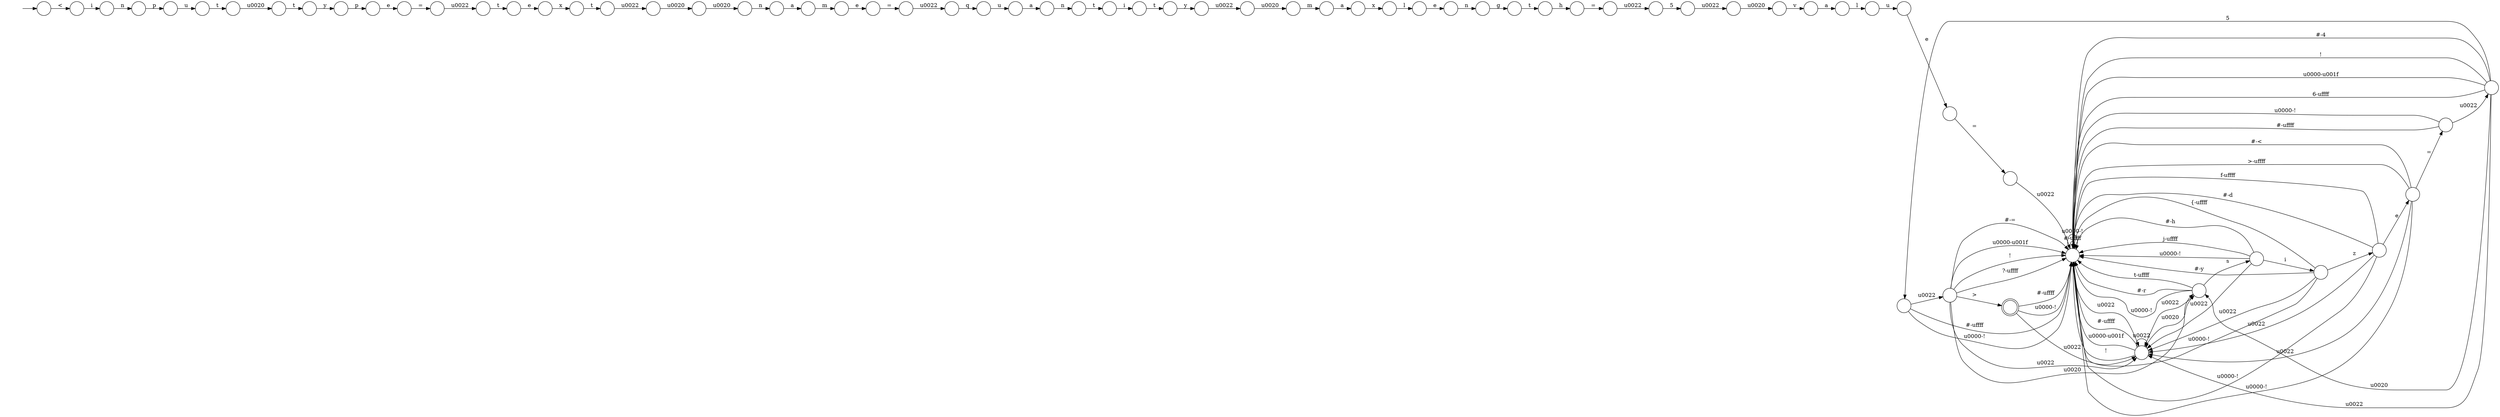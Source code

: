 digraph Automaton {
  rankdir = LR;
  0 [shape=circle,label=""];
  0 -> 10 [label="\u0022"]
  0 -> 13 [label="#-\uffff"]
  0 -> 13 [label="\u0000-!"]
  1 [shape=circle,label=""];
  1 -> 44 [label="\u0020"]
  2 [shape=circle,label=""];
  2 -> 43 [label="i"]
  3 [shape=circle,label=""];
  3 -> 25 [label="n"]
  4 [shape=circle,label=""];
  4 -> 41 [label="="]
  5 [shape=circle,label=""];
  5 -> 66 [label="a"]
  6 [shape=circle,label=""];
  6 -> 12 [label="e"]
  7 [shape=circle,label=""];
  7 -> 8 [label="u"]
  8 [shape=circle,label=""];
  8 -> 4 [label="e"]
  9 [shape=circle,label=""];
  9 -> 23 [label="g"]
  10 [shape=circle,label=""];
  10 -> 24 [label="\u0022"]
  10 -> 13 [label="#-="]
  10 -> 59 [label=">"]
  10 -> 13 [label="\u0000-\u001f"]
  10 -> 37 [label="\u0020"]
  10 -> 13 [label="!"]
  10 -> 13 [label="?-\uffff"]
  11 [shape=circle,label=""];
  11 -> 31 [label="\u0022"]
  12 [shape=circle,label=""];
  12 -> 32 [label="x"]
  13 [shape=circle,label=""];
  13 -> 24 [label="\u0022"]
  13 -> 13 [label="#-\uffff"]
  13 -> 13 [label="\u0000-!"]
  14 [shape=circle,label=""];
  14 -> 35 [label="5"]
  15 [shape=circle,label=""];
  15 -> 34 [label="q"]
  16 [shape=circle,label=""];
  16 -> 18 [label="a"]
  17 [shape=circle,label=""];
  17 -> 40 [label="="]
  18 [shape=circle,label=""];
  18 -> 64 [label="x"]
  19 [shape=circle,label=""];
  19 -> 24 [label="\u0022"]
  19 -> 13 [label="\u0000-\u001f"]
  19 -> 37 [label="\u0020"]
  19 -> 0 [label="5"]
  19 -> 13 [label="6-\uffff"]
  19 -> 13 [label="#-4"]
  19 -> 13 [label="!"]
  20 [shape=circle,label=""];
  20 -> 28 [label="\u0020"]
  21 [shape=circle,label=""];
  21 -> 60 [label="y"]
  22 [shape=circle,label=""];
  22 -> 42 [label="e"]
  23 [shape=circle,label=""];
  23 -> 52 [label="t"]
  24 [shape=circle,label=""];
  24 -> 24 [label="\u0022"]
  24 -> 13 [label="#-\uffff"]
  24 -> 13 [label="\u0000-\u001f"]
  24 -> 37 [label="\u0020"]
  24 -> 13 [label="!"]
  25 [shape=circle,label=""];
  25 -> 2 [label="t"]
  26 [shape=circle,label=""];
  26 -> 68 [label="="]
  27 [shape=circle,label=""];
  27 -> 24 [label="\u0022"]
  27 -> 49 [label="e"]
  27 -> 13 [label="\u0000-!"]
  27 -> 13 [label="f-\uffff"]
  27 -> 13 [label="#-d"]
  28 [shape=circle,label=""];
  28 -> 5 [label="n"]
  29 [shape=circle,label=""];
  29 -> 24 [label="\u0022"]
  29 -> 13 [label="\u0000-!"]
  29 -> 50 [label="i"]
  29 -> 13 [label="#-h"]
  29 -> 13 [label="j-\uffff"]
  30 [shape=circle,label=""];
  30 -> 17 [label="e"]
  31 [shape=circle,label=""];
  31 -> 20 [label="\u0020"]
  32 [shape=circle,label=""];
  32 -> 11 [label="t"]
  33 [shape=circle,label=""];
  33 -> 6 [label="t"]
  34 [shape=circle,label=""];
  34 -> 67 [label="u"]
  35 [shape=circle,label=""];
  35 -> 1 [label="\u0022"]
  36 [shape=circle,label=""];
  36 -> 57 [label="="]
  37 [shape=circle,label=""];
  37 -> 24 [label="\u0022"]
  37 -> 13 [label="\u0000-!"]
  37 -> 13 [label="#-r"]
  37 -> 29 [label="s"]
  37 -> 13 [label="t-\uffff"]
  38 [shape=circle,label=""];
  38 -> 46 [label="p"]
  39 [shape=circle,label=""];
  39 -> 51 [label="t"]
  40 [shape=circle,label=""];
  40 -> 15 [label="\u0022"]
  41 [shape=circle,label=""];
  41 -> 13 [label="\u0022"]
  42 [shape=circle,label=""];
  42 -> 9 [label="n"]
  43 [shape=circle,label=""];
  43 -> 21 [label="t"]
  44 [shape=circle,label=""];
  44 -> 56 [label="v"]
  45 [shape=circle,label=""];
  initial [shape=plaintext,label=""];
  initial -> 45
  45 -> 62 [label="<"]
  46 [shape=circle,label=""];
  46 -> 39 [label="u"]
  47 [shape=circle,label=""];
  47 -> 58 [label="p"]
  48 [shape=circle,label=""];
  48 -> 16 [label="m"]
  49 [shape=circle,label=""];
  49 -> 61 [label="="]
  49 -> 24 [label="\u0022"]
  49 -> 13 [label="#-<"]
  49 -> 13 [label="\u0000-!"]
  49 -> 13 [label=">-\uffff"]
  50 [shape=circle,label=""];
  50 -> 27 [label="z"]
  50 -> 24 [label="\u0022"]
  50 -> 13 [label="\u0000-!"]
  50 -> 13 [label="#-y"]
  50 -> 13 [label="{-\uffff"]
  51 [shape=circle,label=""];
  51 -> 54 [label="\u0020"]
  52 [shape=circle,label=""];
  52 -> 26 [label="h"]
  53 [shape=circle,label=""];
  53 -> 38 [label="n"]
  54 [shape=circle,label=""];
  54 -> 55 [label="t"]
  55 [shape=circle,label=""];
  55 -> 47 [label="y"]
  56 [shape=circle,label=""];
  56 -> 65 [label="a"]
  57 [shape=circle,label=""];
  57 -> 33 [label="\u0022"]
  58 [shape=circle,label=""];
  58 -> 36 [label="e"]
  59 [shape=doublecircle,label=""];
  59 -> 24 [label="\u0022"]
  59 -> 13 [label="#-\uffff"]
  59 -> 13 [label="\u0000-!"]
  60 [shape=circle,label=""];
  60 -> 63 [label="\u0022"]
  61 [shape=circle,label=""];
  61 -> 19 [label="\u0022"]
  61 -> 13 [label="#-\uffff"]
  61 -> 13 [label="\u0000-!"]
  62 [shape=circle,label=""];
  62 -> 53 [label="i"]
  63 [shape=circle,label=""];
  63 -> 48 [label="\u0020"]
  64 [shape=circle,label=""];
  64 -> 22 [label="l"]
  65 [shape=circle,label=""];
  65 -> 7 [label="l"]
  66 [shape=circle,label=""];
  66 -> 30 [label="m"]
  67 [shape=circle,label=""];
  67 -> 3 [label="a"]
  68 [shape=circle,label=""];
  68 -> 14 [label="\u0022"]
}

